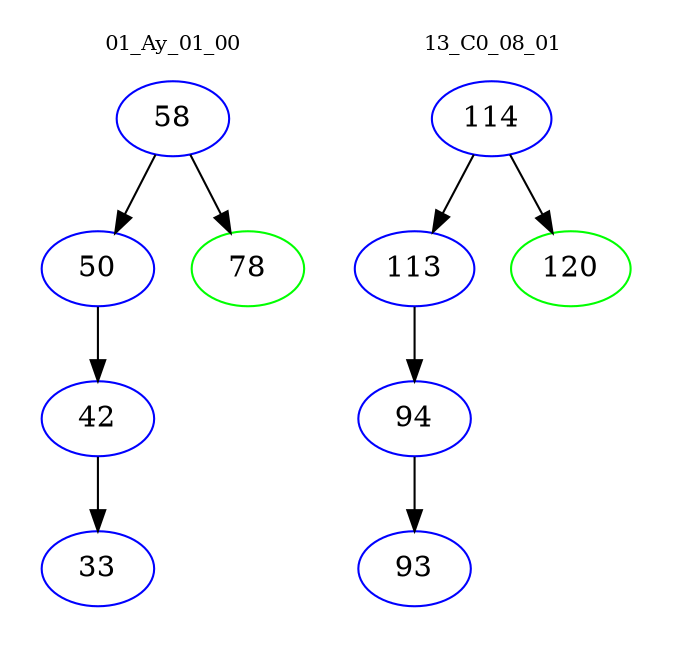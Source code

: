 digraph{
subgraph cluster_0 {
color = white
label = "01_Ay_01_00";
fontsize=10;
T0_58 [label="58", color="blue"]
T0_58 -> T0_50 [color="black"]
T0_50 [label="50", color="blue"]
T0_50 -> T0_42 [color="black"]
T0_42 [label="42", color="blue"]
T0_42 -> T0_33 [color="black"]
T0_33 [label="33", color="blue"]
T0_58 -> T0_78 [color="black"]
T0_78 [label="78", color="green"]
}
subgraph cluster_1 {
color = white
label = "13_C0_08_01";
fontsize=10;
T1_114 [label="114", color="blue"]
T1_114 -> T1_113 [color="black"]
T1_113 [label="113", color="blue"]
T1_113 -> T1_94 [color="black"]
T1_94 [label="94", color="blue"]
T1_94 -> T1_93 [color="black"]
T1_93 [label="93", color="blue"]
T1_114 -> T1_120 [color="black"]
T1_120 [label="120", color="green"]
}
}
